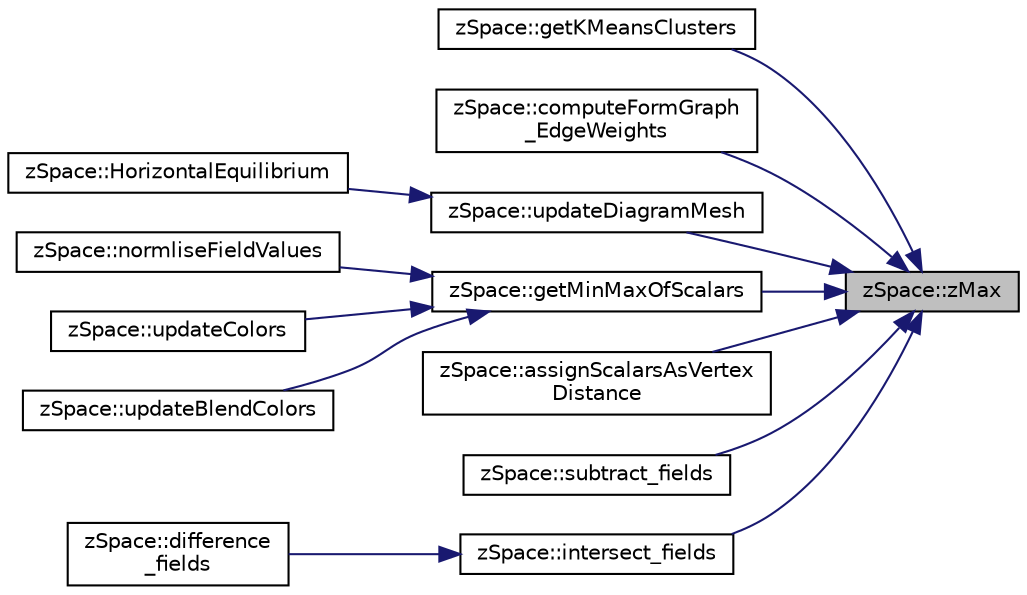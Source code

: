 digraph "zSpace::zMax"
{
 // LATEX_PDF_SIZE
  edge [fontname="Helvetica",fontsize="10",labelfontname="Helvetica",labelfontsize="10"];
  node [fontname="Helvetica",fontsize="10",shape=record];
  rankdir="RL";
  Node90 [label="zSpace::zMax",height=0.2,width=0.4,color="black", fillcolor="grey75", style="filled", fontcolor="black",tooltip="This method returns the maximum of the two input values."];
  Node90 -> Node91 [dir="back",color="midnightblue",fontsize="10",style="solid",fontname="Helvetica"];
  Node91 [label="zSpace::getKMeansClusters",height=0.2,width=0.4,color="black", fillcolor="white", style="filled",URL="$group___k-_means.html#gad1435e015c88a6c920f54d0a7872df7a",tooltip="This method computes classify the input data into input number of clusters using the K-Means Algorith..."];
  Node90 -> Node92 [dir="back",color="midnightblue",fontsize="10",style="solid",fontname="Helvetica"];
  Node92 [label="zSpace::computeFormGraph\l_EdgeWeights",height=0.2,width=0.4,color="black", fillcolor="white", style="filled",URL="$group__z_polytopal.html#ga99afc82e0233ac5ab8729972e84b4d31",tooltip="This method computes the form graph edge weights based on the force volume mesh face areas."];
  Node90 -> Node93 [dir="back",color="midnightblue",fontsize="10",style="solid",fontname="Helvetica"];
  Node93 [label="zSpace::updateDiagramMesh",height=0.2,width=0.4,color="black", fillcolor="white", style="filled",URL="$group__z_vault___t_n_a.html#ga583e27b88e6c766745031b0cd19cad0b",tooltip="This method updates the input diagram - form / force mesh."];
  Node93 -> Node94 [dir="back",color="midnightblue",fontsize="10",style="solid",fontname="Helvetica"];
  Node94 [label="zSpace::HorizontalEquilibrium",height=0.2,width=0.4,color="black", fillcolor="white", style="filled",URL="$group__z_vault___t_n_a.html#ga5a8d4aa06aab83a8f1da53e3ddbde0a3",tooltip="This method computes the horizontal equilibrium of the form and force mesh."];
  Node90 -> Node95 [dir="back",color="midnightblue",fontsize="10",style="solid",fontname="Helvetica"];
  Node95 [label="zSpace::getMinMaxOfScalars",height=0.2,width=0.4,color="black", fillcolor="white", style="filled",URL="$group__z_field_utilities.html#ga5d75c34363b99eb5b570e2f7a5b1cfee",tooltip="This method computes the min and max scalar values at the given Scalars buffer."];
  Node95 -> Node96 [dir="back",color="midnightblue",fontsize="10",style="solid",fontname="Helvetica"];
  Node96 [label="zSpace::normliseFieldValues",height=0.2,width=0.4,color="black", fillcolor="white", style="filled",URL="$group__z_field_utilities.html#ga3562174b938ab9f400600f63be4bed17",tooltip="This method normalises the field values."];
  Node95 -> Node97 [dir="back",color="midnightblue",fontsize="10",style="solid",fontname="Helvetica"];
  Node97 [label="zSpace::updateColors",height=0.2,width=0.4,color="black", fillcolor="white", style="filled",URL="$group__z_field2_d_utilities.html#ga2b8f595bd1fccaa3086c7d841f3137c7",tooltip="This method updates the color values of the field mesh based on the scalar values...."];
  Node95 -> Node98 [dir="back",color="midnightblue",fontsize="10",style="solid",fontname="Helvetica"];
  Node98 [label="zSpace::updateBlendColors",height=0.2,width=0.4,color="black", fillcolor="white", style="filled",URL="$group__z_field2_d_utilities.html#ga98c941196d269404150977048849513f",tooltip="This method updates the color values of the field mesh based on the scalar values."];
  Node90 -> Node99 [dir="back",color="midnightblue",fontsize="10",style="solid",fontname="Helvetica"];
  Node99 [label="zSpace::assignScalarsAsVertex\lDistance",height=0.2,width=0.4,color="black", fillcolor="white", style="filled",URL="$group__z_field2_d_utilities.html#ga6fcca173932ddf0922fd415c2afb8feb",tooltip="This method creates a vertex distance Field from the input vector of zVector positions."];
  Node90 -> Node100 [dir="back",color="midnightblue",fontsize="10",style="solid",fontname="Helvetica"];
  Node100 [label="zSpace::subtract_fields",height=0.2,width=0.4,color="black", fillcolor="white", style="filled",URL="$group__z_field2_d_utilities.html#gaa0ce4c87e85bfe8bcba72bea4cb407fe",tooltip="This method creates a subtraction of the fields at the input buffers and stores them in the result bu..."];
  Node90 -> Node101 [dir="back",color="midnightblue",fontsize="10",style="solid",fontname="Helvetica"];
  Node101 [label="zSpace::intersect_fields",height=0.2,width=0.4,color="black", fillcolor="white", style="filled",URL="$group__z_field2_d_utilities.html#gad849b2f23a1d03b1bf3ce3fad1647556",tooltip="This method creates a intersect of the fields at the input buffers and stores them in the result buff..."];
  Node101 -> Node102 [dir="back",color="midnightblue",fontsize="10",style="solid",fontname="Helvetica"];
  Node102 [label="zSpace::difference\l_fields",height=0.2,width=0.4,color="black", fillcolor="white", style="filled",URL="$group__z_field2_d_utilities.html#gaac59a9e100d70565e24b36d4b27e28d1",tooltip="This method creates a difference of the fields at the input buffers and stores them in the result buf..."];
}
